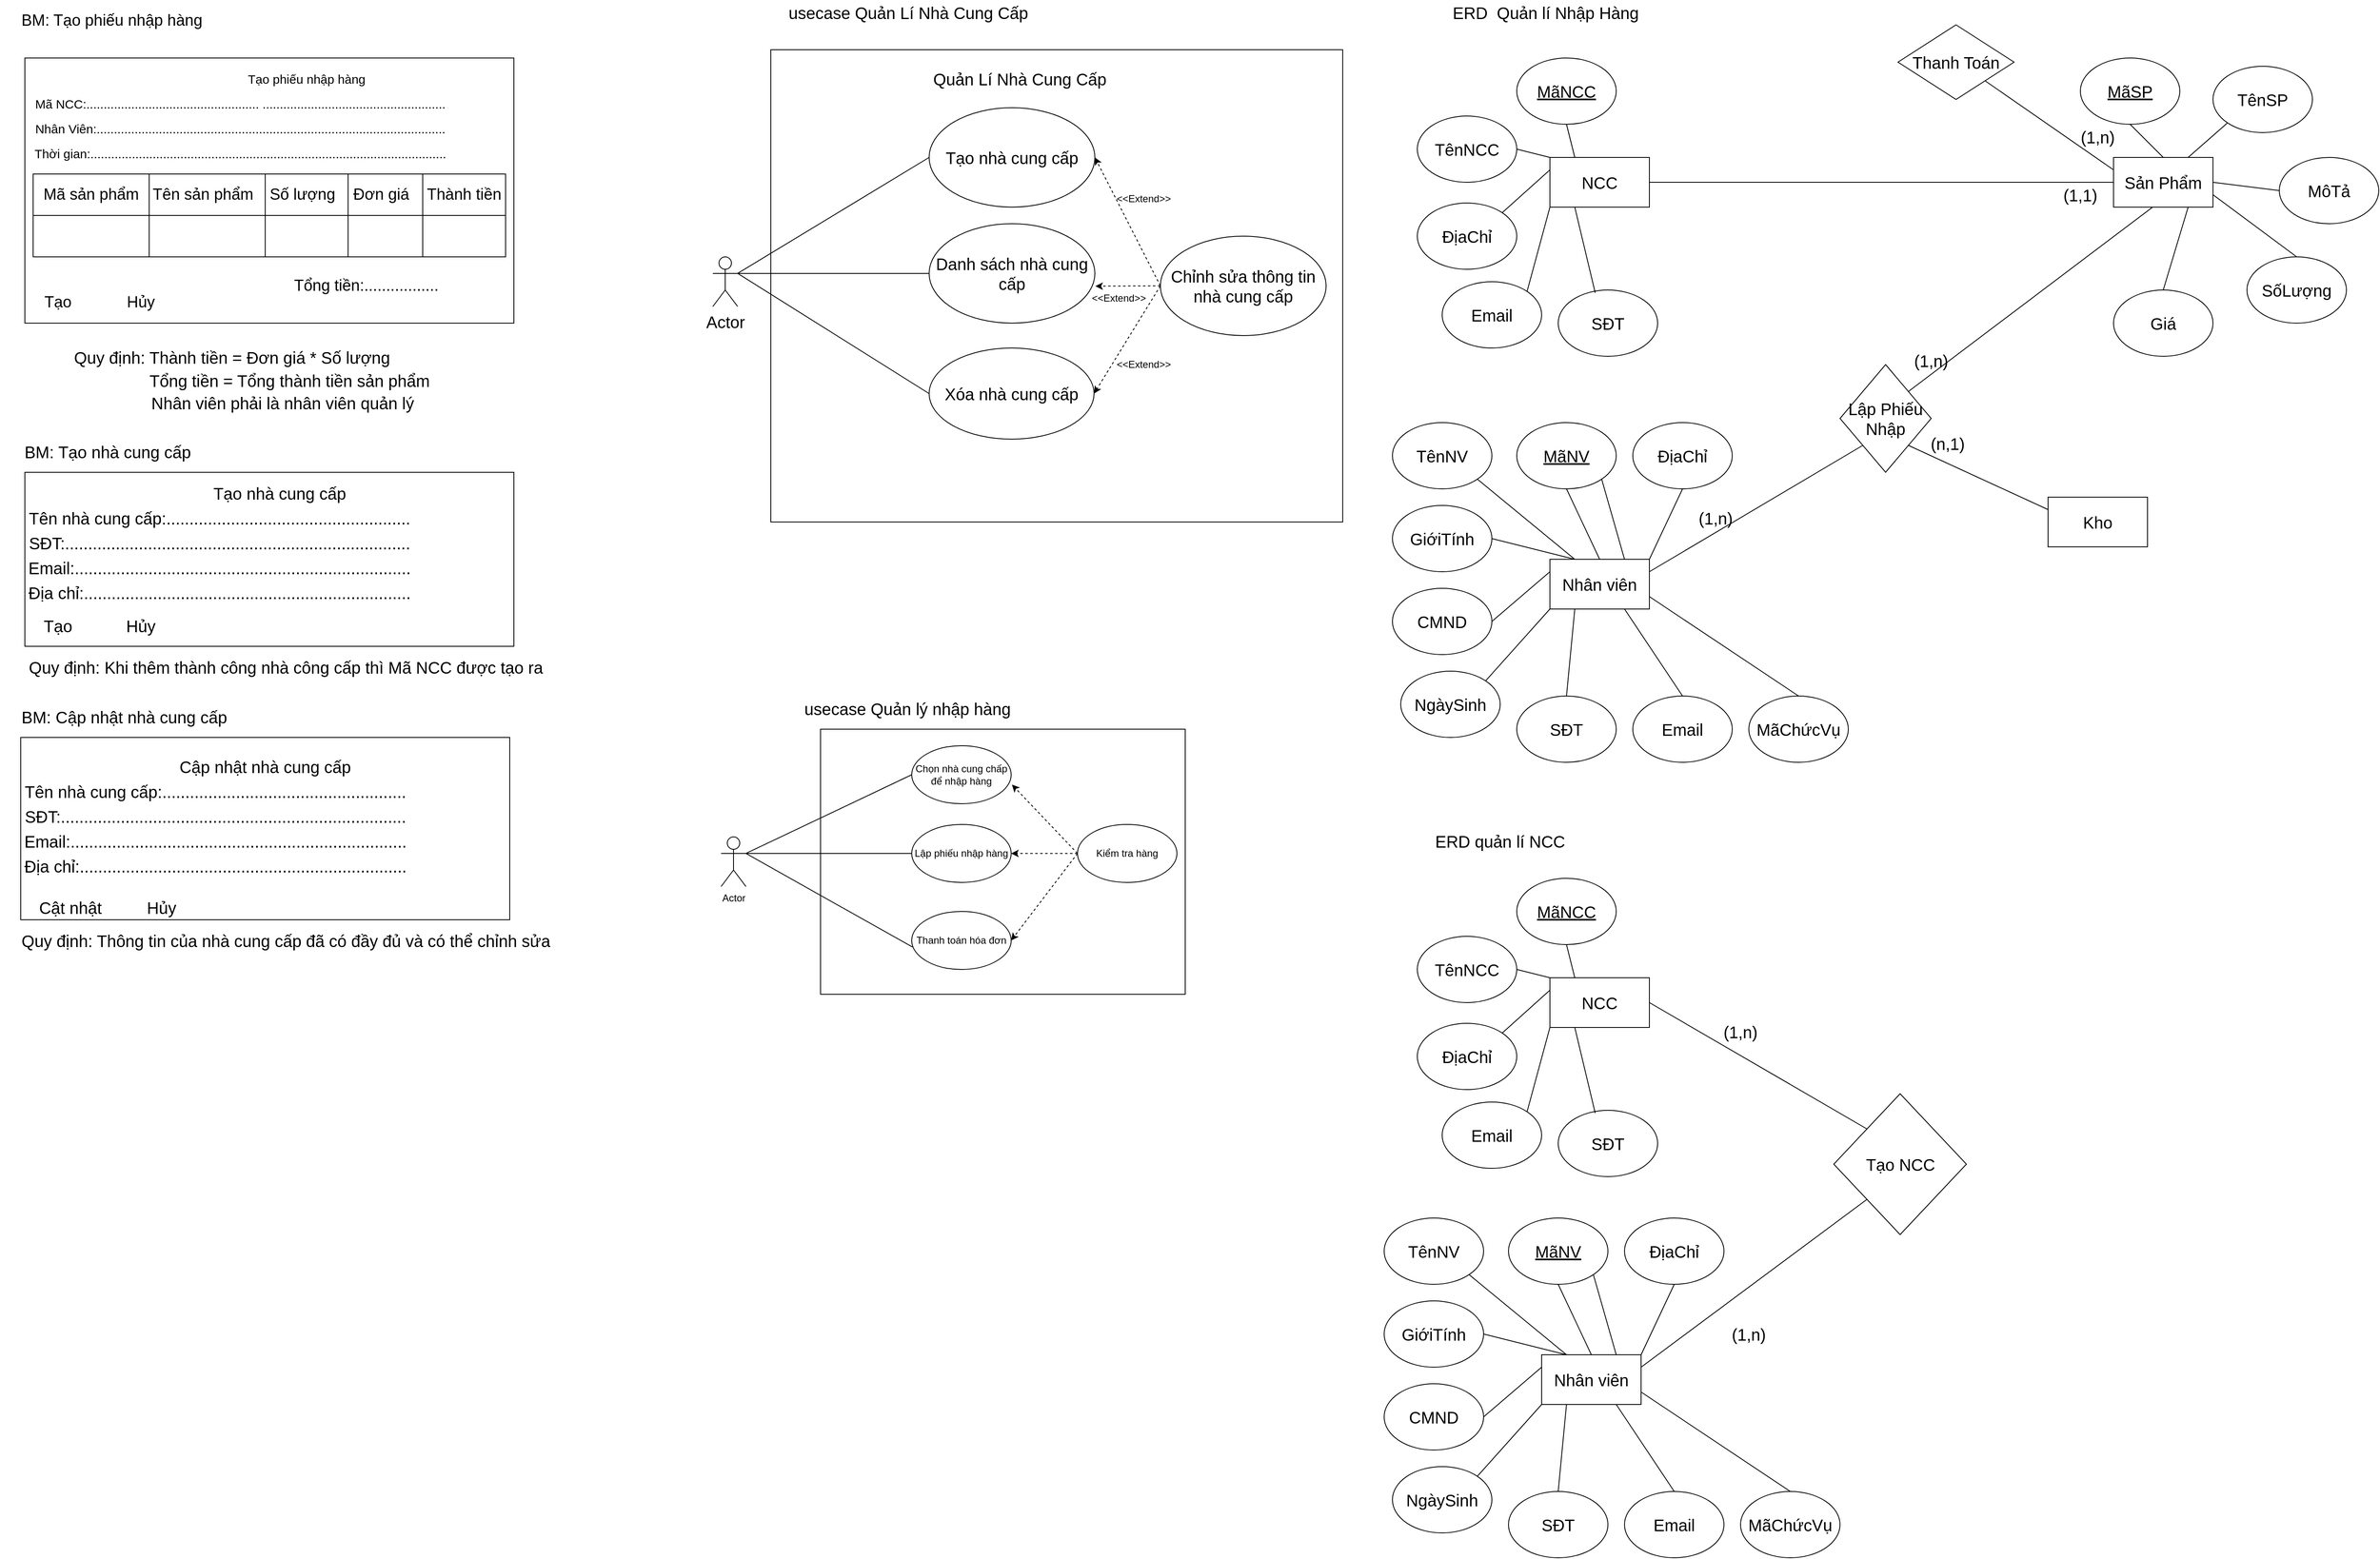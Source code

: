<mxfile version="13.9.9" type="device"><diagram id="J43guZcwmOj_aa0nX73B" name="Trang-1"><mxGraphModel dx="3408" dy="1976" grid="1" gridSize="10" guides="1" tooltips="1" connect="1" arrows="1" fold="1" page="1" pageScale="1" pageWidth="850" pageHeight="1100" math="0" shadow="0"><root><mxCell id="0"/><mxCell id="1" parent="0"/><mxCell id="44TaymHD47vTIIrDUbZo-1" value="" style="rounded=0;whiteSpace=wrap;html=1;" parent="1" vertex="1"><mxGeometry x="40" y="120" width="590" height="320" as="geometry"/></mxCell><mxCell id="44TaymHD47vTIIrDUbZo-2" value="&lt;font style=&quot;vertical-align: inherit; font-size: 17px;&quot;&gt;&lt;font style=&quot;vertical-align: inherit; font-size: 17px;&quot;&gt;&lt;font style=&quot;vertical-align: inherit; font-size: 19px;&quot;&gt;&lt;font style=&quot;vertical-align: inherit; font-size: 19px;&quot;&gt;&lt;font style=&quot;vertical-align: inherit; font-size: 19px;&quot;&gt;&lt;font style=&quot;vertical-align: inherit; font-size: 19px;&quot;&gt;BM: Tạo phiếu nhập hàng&lt;/font&gt;&lt;/font&gt;&lt;/font&gt;&lt;/font&gt;&lt;/font&gt;&lt;/font&gt;" style="text;html=1;strokeColor=none;fillColor=none;align=center;verticalAlign=middle;whiteSpace=wrap;rounded=0;" parent="1" vertex="1"><mxGeometry x="10" y="60" width="270" height="30" as="geometry"/></mxCell><mxCell id="44TaymHD47vTIIrDUbZo-3" value="&lt;font style=&quot;vertical-align: inherit; font-size: 15px;&quot;&gt;&lt;font style=&quot;vertical-align: inherit; font-size: 15px;&quot;&gt;&lt;font style=&quot;vertical-align: inherit; font-size: 15px;&quot;&gt;&lt;font style=&quot;vertical-align: inherit; font-size: 15px;&quot;&gt;&lt;font style=&quot;vertical-align: inherit;&quot;&gt;&lt;font style=&quot;vertical-align: inherit;&quot;&gt;Tạo phiếu nhập hàng&lt;/font&gt;&lt;/font&gt;&lt;/font&gt;&lt;/font&gt;&lt;/font&gt;&lt;/font&gt;" style="text;html=1;strokeColor=none;fillColor=none;align=center;verticalAlign=middle;whiteSpace=wrap;rounded=0;" parent="1" vertex="1"><mxGeometry x="290" y="130" width="180" height="30" as="geometry"/></mxCell><mxCell id="44TaymHD47vTIIrDUbZo-4" value="&lt;font style=&quot;vertical-align: inherit;&quot;&gt;&lt;font style=&quot;vertical-align: inherit;&quot;&gt;&lt;font style=&quot;vertical-align: inherit;&quot;&gt;&lt;font style=&quot;vertical-align: inherit;&quot;&gt;&lt;font style=&quot;vertical-align: inherit;&quot;&gt;&lt;font style=&quot;vertical-align: inherit;&quot;&gt;Mã NCC:.................................................. .....................................................&lt;/font&gt;&lt;/font&gt;&lt;/font&gt;&lt;/font&gt;&lt;/font&gt;&lt;/font&gt;" style="text;html=1;strokeColor=none;fillColor=none;align=center;verticalAlign=middle;whiteSpace=wrap;rounded=0;fontSize=15;" parent="1" vertex="1"><mxGeometry x="50" y="160" width="500" height="30" as="geometry"/></mxCell><mxCell id="44TaymHD47vTIIrDUbZo-5" value="&lt;font style=&quot;vertical-align: inherit;&quot;&gt;&lt;font style=&quot;vertical-align: inherit;&quot;&gt;&lt;font style=&quot;vertical-align: inherit;&quot;&gt;&lt;font style=&quot;vertical-align: inherit;&quot;&gt;Nhân Viên:.....................................................................................................&lt;/font&gt;&lt;/font&gt;&lt;/font&gt;&lt;/font&gt;" style="text;html=1;strokeColor=none;fillColor=none;align=center;verticalAlign=middle;whiteSpace=wrap;rounded=0;fontSize=15;" parent="1" vertex="1"><mxGeometry x="50" y="190" width="500" height="30" as="geometry"/></mxCell><mxCell id="44TaymHD47vTIIrDUbZo-6" value="&lt;font style=&quot;vertical-align: inherit;&quot;&gt;&lt;font style=&quot;vertical-align: inherit;&quot;&gt;&lt;font style=&quot;vertical-align: inherit;&quot;&gt;&lt;font style=&quot;vertical-align: inherit;&quot;&gt;&lt;font style=&quot;vertical-align: inherit;&quot;&gt;&lt;font style=&quot;vertical-align: inherit;&quot;&gt;Thời gian:.......................................................................................................&lt;/font&gt;&lt;/font&gt;&lt;/font&gt;&lt;/font&gt;&lt;/font&gt;&lt;/font&gt;" style="text;html=1;strokeColor=none;fillColor=none;align=center;verticalAlign=middle;whiteSpace=wrap;rounded=0;fontSize=15;" parent="1" vertex="1"><mxGeometry x="50" y="220" width="500" height="30" as="geometry"/></mxCell><mxCell id="44TaymHD47vTIIrDUbZo-7" value="" style="rounded=0;whiteSpace=wrap;html=1;fontSize=19;" parent="1" vertex="1"><mxGeometry x="50" y="260" width="570" height="100" as="geometry"/></mxCell><mxCell id="44TaymHD47vTIIrDUbZo-8" value="" style="rounded=0;whiteSpace=wrap;html=1;fontSize=19;" parent="1" vertex="1"><mxGeometry x="50" y="260" width="140" height="50" as="geometry"/></mxCell><mxCell id="44TaymHD47vTIIrDUbZo-9" value="" style="rounded=0;whiteSpace=wrap;html=1;fontSize=19;" parent="1" vertex="1"><mxGeometry x="50" y="310" width="140" height="50" as="geometry"/></mxCell><mxCell id="44TaymHD47vTIIrDUbZo-10" value="" style="rounded=0;whiteSpace=wrap;html=1;fontSize=19;" parent="1" vertex="1"><mxGeometry x="430" y="310" width="90" height="50" as="geometry"/></mxCell><mxCell id="44TaymHD47vTIIrDUbZo-11" value="" style="rounded=0;whiteSpace=wrap;html=1;fontSize=19;" parent="1" vertex="1"><mxGeometry x="330" y="310" width="100" height="50" as="geometry"/></mxCell><mxCell id="44TaymHD47vTIIrDUbZo-12" value="" style="rounded=0;whiteSpace=wrap;html=1;fontSize=19;" parent="1" vertex="1"><mxGeometry x="190" y="310" width="140" height="50" as="geometry"/></mxCell><mxCell id="44TaymHD47vTIIrDUbZo-13" value="" style="rounded=0;whiteSpace=wrap;html=1;fontSize=19;" parent="1" vertex="1"><mxGeometry x="520" y="260" width="100" height="50" as="geometry"/></mxCell><mxCell id="44TaymHD47vTIIrDUbZo-14" value="" style="rounded=0;whiteSpace=wrap;html=1;fontSize=19;" parent="1" vertex="1"><mxGeometry x="190" y="260" width="140" height="50" as="geometry"/></mxCell><mxCell id="44TaymHD47vTIIrDUbZo-15" value="" style="rounded=0;whiteSpace=wrap;html=1;fontSize=19;" parent="1" vertex="1"><mxGeometry x="330" y="260" width="100" height="50" as="geometry"/></mxCell><mxCell id="44TaymHD47vTIIrDUbZo-16" value="" style="rounded=0;whiteSpace=wrap;html=1;fontSize=19;" parent="1" vertex="1"><mxGeometry x="430" y="260" width="90" height="50" as="geometry"/></mxCell><mxCell id="44TaymHD47vTIIrDUbZo-17" value="Mã sản phẩm" style="text;html=1;strokeColor=none;fillColor=none;align=center;verticalAlign=middle;whiteSpace=wrap;rounded=0;fontSize=19;" parent="1" vertex="1"><mxGeometry x="50" y="270" width="140" height="30" as="geometry"/></mxCell><mxCell id="44TaymHD47vTIIrDUbZo-18" value="Tên sản phẩm" style="text;html=1;strokeColor=none;fillColor=none;align=center;verticalAlign=middle;whiteSpace=wrap;rounded=0;fontSize=19;" parent="1" vertex="1"><mxGeometry x="190" y="270" width="130" height="30" as="geometry"/></mxCell><mxCell id="44TaymHD47vTIIrDUbZo-19" value="Số lượng" style="text;html=1;strokeColor=none;fillColor=none;align=center;verticalAlign=middle;whiteSpace=wrap;rounded=0;fontSize=19;" parent="1" vertex="1"><mxGeometry x="330" y="270" width="90" height="30" as="geometry"/></mxCell><mxCell id="44TaymHD47vTIIrDUbZo-20" value="Đơn giá" style="text;html=1;strokeColor=none;fillColor=none;align=center;verticalAlign=middle;whiteSpace=wrap;rounded=0;fontSize=19;" parent="1" vertex="1"><mxGeometry x="430" y="270" width="80" height="30" as="geometry"/></mxCell><mxCell id="44TaymHD47vTIIrDUbZo-21" value="Thành tiền" style="text;html=1;strokeColor=none;fillColor=none;align=center;verticalAlign=middle;whiteSpace=wrap;rounded=0;fontSize=19;" parent="1" vertex="1"><mxGeometry x="520" y="270" width="100" height="30" as="geometry"/></mxCell><mxCell id="44TaymHD47vTIIrDUbZo-22" value="Tổng tiền:................." style="text;html=1;strokeColor=none;fillColor=none;align=center;verticalAlign=middle;whiteSpace=wrap;rounded=0;fontSize=19;" parent="1" vertex="1"><mxGeometry x="354" y="380" width="196" height="30" as="geometry"/></mxCell><mxCell id="44TaymHD47vTIIrDUbZo-23" value="Tạo" style="text;html=1;strokeColor=none;fillColor=none;align=center;verticalAlign=middle;whiteSpace=wrap;rounded=0;fontSize=19;" parent="1" vertex="1"><mxGeometry x="50" y="400" width="60" height="30" as="geometry"/></mxCell><mxCell id="44TaymHD47vTIIrDUbZo-24" value="Hủy" style="text;html=1;strokeColor=none;fillColor=none;align=center;verticalAlign=middle;whiteSpace=wrap;rounded=0;fontSize=19;" parent="1" vertex="1"><mxGeometry x="150" y="400" width="60" height="30" as="geometry"/></mxCell><mxCell id="44TaymHD47vTIIrDUbZo-25" value="&lt;span style=&quot;font-size: 20px;&quot; id=&quot;docs-internal-guid-e8bb1ff8-7fff-9fa0-a57a-039da50d6a29&quot;&gt;&lt;p style=&quot;line-height:1.38;margin-top:0pt;margin-bottom:0pt;&quot; dir=&quot;ltr&quot;&gt;&lt;font face=&quot;Arial&quot;&gt;Quy định: Thành tiền = Đơn giá * Số lượng&lt;/font&gt;&lt;/p&gt;&lt;p style=&quot;line-height:1.38;margin-top:0pt;margin-bottom:0pt;&quot; dir=&quot;ltr&quot;&gt;&lt;font face=&quot;Arial&quot;&gt;&amp;nbsp; &amp;nbsp; &amp;nbsp; &amp;nbsp; &amp;nbsp; &amp;nbsp; &amp;nbsp; &amp;nbsp; &amp;nbsp; &amp;nbsp; &amp;nbsp; &amp;nbsp; &amp;nbsp;Tổng tiền = Tổng thành tiền sản phẩm&lt;/font&gt;&lt;/p&gt;&lt;p style=&quot;line-height:1.38;margin-top:0pt;margin-bottom:0pt;&quot; dir=&quot;ltr&quot;&gt;&lt;font face=&quot;Arial&quot;&gt;&amp;nbsp; &amp;nbsp; &amp;nbsp; &amp;nbsp; &amp;nbsp; &amp;nbsp; &amp;nbsp; &amp;nbsp; &amp;nbsp; &amp;nbsp; &amp;nbsp; Nhân viên phải là nhân viên quản lý&lt;/font&gt;&lt;/p&gt;&lt;/span&gt;" style="text;html=1;strokeColor=none;fillColor=none;align=center;verticalAlign=middle;whiteSpace=wrap;rounded=0;fontSize=19;" parent="1" vertex="1"><mxGeometry x="40" y="460" width="500" height="100" as="geometry"/></mxCell><mxCell id="44TaymHD47vTIIrDUbZo-26" value="BM: Tạo nhà cung cấp" style="text;html=1;strokeColor=none;fillColor=none;align=center;verticalAlign=middle;whiteSpace=wrap;rounded=0;fontSize=20;" parent="1" vertex="1"><mxGeometry x="20" y="580" width="240" height="30" as="geometry"/></mxCell><mxCell id="44TaymHD47vTIIrDUbZo-27" value="" style="rounded=0;whiteSpace=wrap;html=1;fontSize=20;" parent="1" vertex="1"><mxGeometry x="40" y="620" width="590" height="210" as="geometry"/></mxCell><mxCell id="44TaymHD47vTIIrDUbZo-28" value="Tạo nhà cung cấp" style="text;html=1;strokeColor=none;fillColor=none;align=center;verticalAlign=middle;whiteSpace=wrap;rounded=0;fontSize=20;" parent="1" vertex="1"><mxGeometry x="260" y="630" width="175" height="30" as="geometry"/></mxCell><mxCell id="44TaymHD47vTIIrDUbZo-29" value="Tên nhà cung cấp:....................................................." style="text;html=1;strokeColor=none;fillColor=none;align=center;verticalAlign=middle;whiteSpace=wrap;rounded=0;fontSize=20;" parent="1" vertex="1"><mxGeometry x="40" y="660" width="470" height="30" as="geometry"/></mxCell><mxCell id="44TaymHD47vTIIrDUbZo-30" value="SĐT:..........................................................................." style="text;html=1;strokeColor=none;fillColor=none;align=center;verticalAlign=middle;whiteSpace=wrap;rounded=0;fontSize=20;" parent="1" vertex="1"><mxGeometry x="40" y="690" width="470" height="30" as="geometry"/></mxCell><mxCell id="44TaymHD47vTIIrDUbZo-31" value="Email:........................................................................." style="text;html=1;strokeColor=none;fillColor=none;align=center;verticalAlign=middle;whiteSpace=wrap;rounded=0;fontSize=20;" parent="1" vertex="1"><mxGeometry x="40" y="720" width="470" height="30" as="geometry"/></mxCell><mxCell id="44TaymHD47vTIIrDUbZo-32" value="Địa chỉ:......................................................................." style="text;html=1;strokeColor=none;fillColor=none;align=center;verticalAlign=middle;whiteSpace=wrap;rounded=0;fontSize=20;" parent="1" vertex="1"><mxGeometry x="40" y="750" width="470" height="30" as="geometry"/></mxCell><mxCell id="44TaymHD47vTIIrDUbZo-33" value="Tạo" style="text;html=1;strokeColor=none;fillColor=none;align=center;verticalAlign=middle;whiteSpace=wrap;rounded=0;fontSize=20;" parent="1" vertex="1"><mxGeometry x="50" y="790" width="60" height="30" as="geometry"/></mxCell><mxCell id="44TaymHD47vTIIrDUbZo-34" value="Hủy" style="text;html=1;strokeColor=none;fillColor=none;align=center;verticalAlign=middle;whiteSpace=wrap;rounded=0;fontSize=20;" parent="1" vertex="1"><mxGeometry x="150" y="790" width="60" height="30" as="geometry"/></mxCell><mxCell id="44TaymHD47vTIIrDUbZo-35" value="Quy định: Khi thêm thành công nhà công cấp thì Mã NCC được tạo ra" style="text;html=1;strokeColor=none;fillColor=none;align=center;verticalAlign=middle;whiteSpace=wrap;rounded=0;fontSize=20;" parent="1" vertex="1"><mxGeometry x="40" y="840" width="630" height="30" as="geometry"/></mxCell><mxCell id="44TaymHD47vTIIrDUbZo-36" value="&lt;font style=&quot;vertical-align: inherit;&quot;&gt;&lt;font style=&quot;vertical-align: inherit;&quot;&gt;BM: Cập nhật nhà cung cấp&lt;/font&gt;&lt;/font&gt;" style="text;html=1;strokeColor=none;fillColor=none;align=center;verticalAlign=middle;whiteSpace=wrap;rounded=0;fontSize=20;" parent="1" vertex="1"><mxGeometry x="35" y="900" width="250" height="30" as="geometry"/></mxCell><mxCell id="44TaymHD47vTIIrDUbZo-37" value="" style="rounded=0;whiteSpace=wrap;html=1;fontSize=20;" parent="1" vertex="1"><mxGeometry x="35" y="940" width="590" height="220" as="geometry"/></mxCell><mxCell id="44TaymHD47vTIIrDUbZo-38" value="Cập nhật nhà cung cấp" style="text;html=1;strokeColor=none;fillColor=none;align=center;verticalAlign=middle;whiteSpace=wrap;rounded=0;fontSize=20;" parent="1" vertex="1"><mxGeometry x="220" y="960" width="220" height="30" as="geometry"/></mxCell><mxCell id="44TaymHD47vTIIrDUbZo-39" value="Tên nhà cung cấp:....................................................." style="text;html=1;strokeColor=none;fillColor=none;align=center;verticalAlign=middle;whiteSpace=wrap;rounded=0;fontSize=20;" parent="1" vertex="1"><mxGeometry x="35" y="990" width="470" height="30" as="geometry"/></mxCell><mxCell id="44TaymHD47vTIIrDUbZo-40" value="SĐT:..........................................................................." style="text;html=1;strokeColor=none;fillColor=none;align=center;verticalAlign=middle;whiteSpace=wrap;rounded=0;fontSize=20;" parent="1" vertex="1"><mxGeometry x="35" y="1020" width="470" height="30" as="geometry"/></mxCell><mxCell id="44TaymHD47vTIIrDUbZo-41" value="Email:........................................................................." style="text;html=1;strokeColor=none;fillColor=none;align=center;verticalAlign=middle;whiteSpace=wrap;rounded=0;fontSize=20;" parent="1" vertex="1"><mxGeometry x="35" y="1050" width="470" height="30" as="geometry"/></mxCell><mxCell id="44TaymHD47vTIIrDUbZo-42" value="Địa chỉ:......................................................................." style="text;html=1;strokeColor=none;fillColor=none;align=center;verticalAlign=middle;whiteSpace=wrap;rounded=0;fontSize=20;" parent="1" vertex="1"><mxGeometry x="35" y="1080" width="470" height="30" as="geometry"/></mxCell><mxCell id="44TaymHD47vTIIrDUbZo-43" value="Cật nhật" style="text;html=1;strokeColor=none;fillColor=none;align=center;verticalAlign=middle;whiteSpace=wrap;rounded=0;fontSize=20;" parent="1" vertex="1"><mxGeometry x="45" y="1130" width="100" height="30" as="geometry"/></mxCell><mxCell id="44TaymHD47vTIIrDUbZo-44" value="Hủy" style="text;html=1;strokeColor=none;fillColor=none;align=center;verticalAlign=middle;whiteSpace=wrap;rounded=0;fontSize=20;" parent="1" vertex="1"><mxGeometry x="175" y="1130" width="60" height="30" as="geometry"/></mxCell><mxCell id="44TaymHD47vTIIrDUbZo-45" value="&lt;font style=&quot;vertical-align: inherit;&quot;&gt;&lt;font style=&quot;vertical-align: inherit;&quot;&gt;Quy định: Thông tin của nhà cung cấp đã có đầy đủ và có thể chỉnh sửa&lt;/font&gt;&lt;/font&gt;" style="text;html=1;strokeColor=none;fillColor=none;align=center;verticalAlign=middle;whiteSpace=wrap;rounded=0;fontSize=20;" parent="1" vertex="1"><mxGeometry x="35" y="1170" width="640" height="30" as="geometry"/></mxCell><mxCell id="44TaymHD47vTIIrDUbZo-68" value="" style="rounded=0;whiteSpace=wrap;html=1;fontSize=20;" parent="1" vertex="1"><mxGeometry x="940" y="110" width="690" height="570" as="geometry"/></mxCell><mxCell id="44TaymHD47vTIIrDUbZo-69" value="&lt;font style=&quot;vertical-align: inherit;&quot;&gt;&lt;font style=&quot;vertical-align: inherit;&quot;&gt;&lt;font style=&quot;vertical-align: inherit;&quot;&gt;&lt;font style=&quot;vertical-align: inherit;&quot;&gt;usecase Quản Lí Nhà Cung Cấp&lt;/font&gt;&lt;/font&gt;&lt;/font&gt;&lt;/font&gt;" style="text;html=1;strokeColor=none;fillColor=none;align=center;verticalAlign=middle;whiteSpace=wrap;rounded=0;fontSize=20;" parent="1" vertex="1"><mxGeometry x="921" y="50" width="370" height="30" as="geometry"/></mxCell><mxCell id="44TaymHD47vTIIrDUbZo-70" value="&lt;font style=&quot;vertical-align: inherit;&quot;&gt;&lt;font style=&quot;vertical-align: inherit;&quot;&gt;Quản Lí Nhà Cung Cấp&lt;/font&gt;&lt;/font&gt;" style="text;html=1;strokeColor=none;fillColor=none;align=center;verticalAlign=middle;whiteSpace=wrap;rounded=0;fontSize=20;" parent="1" vertex="1"><mxGeometry x="1131" y="130" width="219" height="30" as="geometry"/></mxCell><mxCell id="44TaymHD47vTIIrDUbZo-72" value="Actor" style="shape=umlActor;verticalLabelPosition=bottom;verticalAlign=top;html=1;outlineConnect=0;fontSize=20;" parent="1" vertex="1"><mxGeometry x="870" y="360" width="30" height="60" as="geometry"/></mxCell><mxCell id="44TaymHD47vTIIrDUbZo-75" value="&lt;font style=&quot;vertical-align: inherit;&quot;&gt;&lt;font style=&quot;vertical-align: inherit;&quot;&gt;Tạo nhà cung cấp&lt;/font&gt;&lt;/font&gt;" style="ellipse;whiteSpace=wrap;html=1;fontSize=20;" parent="1" vertex="1"><mxGeometry x="1131" y="180" width="200" height="120" as="geometry"/></mxCell><mxCell id="44TaymHD47vTIIrDUbZo-77" value="&lt;font style=&quot;vertical-align: inherit;&quot;&gt;&lt;font style=&quot;vertical-align: inherit;&quot;&gt;Danh sách nhà cung cấp&lt;/font&gt;&lt;/font&gt;" style="ellipse;whiteSpace=wrap;html=1;fontSize=20;" parent="1" vertex="1"><mxGeometry x="1131" y="320" width="200" height="120" as="geometry"/></mxCell><mxCell id="44TaymHD47vTIIrDUbZo-79" value="&lt;font style=&quot;vertical-align: inherit;&quot;&gt;&lt;font style=&quot;vertical-align: inherit;&quot;&gt;Chỉnh sửa thông tin nhà cung cấp&lt;/font&gt;&lt;/font&gt;" style="ellipse;whiteSpace=wrap;html=1;fontSize=20;" parent="1" vertex="1"><mxGeometry x="1410" y="335" width="200" height="120" as="geometry"/></mxCell><mxCell id="44TaymHD47vTIIrDUbZo-81" value="&lt;font style=&quot;vertical-align: inherit;&quot;&gt;&lt;font style=&quot;vertical-align: inherit;&quot;&gt;Xóa nhà cung cấp&lt;/font&gt;&lt;/font&gt;" style="ellipse;whiteSpace=wrap;html=1;fontSize=20;" parent="1" vertex="1"><mxGeometry x="1131" y="470" width="199" height="110" as="geometry"/></mxCell><mxCell id="44TaymHD47vTIIrDUbZo-110" value="usecase Quản lý nhập hàng" style="text;html=1;strokeColor=none;fillColor=none;align=center;verticalAlign=middle;whiteSpace=wrap;rounded=0;fontSize=20;" parent="1" vertex="1"><mxGeometry x="950" y="890" width="310" height="30" as="geometry"/></mxCell><mxCell id="44TaymHD47vTIIrDUbZo-111" value="ERD&amp;nbsp; Quản lí Nhập Hàng" style="text;html=1;strokeColor=none;fillColor=none;align=center;verticalAlign=middle;whiteSpace=wrap;rounded=0;fontSize=20;" parent="1" vertex="1"><mxGeometry x="1760" y="50" width="230" height="30" as="geometry"/></mxCell><mxCell id="44TaymHD47vTIIrDUbZo-114" value="Sản Phẩm" style="rounded=0;whiteSpace=wrap;html=1;fontSize=20;" parent="1" vertex="1"><mxGeometry x="2560" y="240" width="120" height="60" as="geometry"/></mxCell><mxCell id="44TaymHD47vTIIrDUbZo-115" value="NCC" style="rounded=0;whiteSpace=wrap;html=1;fontSize=20;" parent="1" vertex="1"><mxGeometry x="1880" y="240" width="120" height="60" as="geometry"/></mxCell><mxCell id="44TaymHD47vTIIrDUbZo-116" value="&lt;u&gt;MãNCC&lt;/u&gt;" style="ellipse;whiteSpace=wrap;html=1;fontSize=20;" parent="1" vertex="1"><mxGeometry x="1840" y="120" width="120" height="80" as="geometry"/></mxCell><mxCell id="44TaymHD47vTIIrDUbZo-117" value="TênNCC" style="ellipse;whiteSpace=wrap;html=1;fontSize=20;" parent="1" vertex="1"><mxGeometry x="1720" y="190" width="120" height="80" as="geometry"/></mxCell><mxCell id="44TaymHD47vTIIrDUbZo-118" value="ĐịaChỉ" style="ellipse;whiteSpace=wrap;html=1;fontSize=20;" parent="1" vertex="1"><mxGeometry x="1720" y="295" width="120" height="80" as="geometry"/></mxCell><mxCell id="44TaymHD47vTIIrDUbZo-119" value="SĐT" style="ellipse;whiteSpace=wrap;html=1;fontSize=20;" parent="1" vertex="1"><mxGeometry x="1890" y="400" width="120" height="80" as="geometry"/></mxCell><mxCell id="44TaymHD47vTIIrDUbZo-120" value="Email" style="ellipse;whiteSpace=wrap;html=1;fontSize=20;" parent="1" vertex="1"><mxGeometry x="1750" y="390" width="120" height="80" as="geometry"/></mxCell><mxCell id="44TaymHD47vTIIrDUbZo-121" value="" style="endArrow=none;html=1;rounded=0;fontSize=20;exitX=0.25;exitY=0;exitDx=0;exitDy=0;entryX=0.5;entryY=1;entryDx=0;entryDy=0;" parent="1" source="44TaymHD47vTIIrDUbZo-115" target="44TaymHD47vTIIrDUbZo-116" edge="1"><mxGeometry width="50" height="50" relative="1" as="geometry"><mxPoint x="2060" y="400" as="sourcePoint"/><mxPoint x="2110" y="350" as="targetPoint"/></mxGeometry></mxCell><mxCell id="44TaymHD47vTIIrDUbZo-122" value="" style="endArrow=none;html=1;rounded=0;fontSize=20;exitX=1;exitY=0.5;exitDx=0;exitDy=0;entryX=0;entryY=0;entryDx=0;entryDy=0;" parent="1" source="44TaymHD47vTIIrDUbZo-117" target="44TaymHD47vTIIrDUbZo-115" edge="1"><mxGeometry width="50" height="50" relative="1" as="geometry"><mxPoint x="2060" y="400" as="sourcePoint"/><mxPoint x="2110" y="350" as="targetPoint"/></mxGeometry></mxCell><mxCell id="44TaymHD47vTIIrDUbZo-123" value="" style="endArrow=none;html=1;rounded=0;fontSize=20;exitX=1;exitY=0;exitDx=0;exitDy=0;entryX=0;entryY=0.25;entryDx=0;entryDy=0;" parent="1" source="44TaymHD47vTIIrDUbZo-118" target="44TaymHD47vTIIrDUbZo-115" edge="1"><mxGeometry width="50" height="50" relative="1" as="geometry"><mxPoint x="2060" y="400" as="sourcePoint"/><mxPoint x="2110" y="350" as="targetPoint"/></mxGeometry></mxCell><mxCell id="44TaymHD47vTIIrDUbZo-124" value="" style="endArrow=none;html=1;rounded=0;fontSize=20;exitX=1;exitY=0;exitDx=0;exitDy=0;entryX=0;entryY=1;entryDx=0;entryDy=0;" parent="1" source="44TaymHD47vTIIrDUbZo-120" target="44TaymHD47vTIIrDUbZo-115" edge="1"><mxGeometry width="50" height="50" relative="1" as="geometry"><mxPoint x="2060" y="400" as="sourcePoint"/><mxPoint x="2110" y="350" as="targetPoint"/></mxGeometry></mxCell><mxCell id="44TaymHD47vTIIrDUbZo-125" value="" style="endArrow=none;html=1;rounded=0;fontSize=20;exitX=0.372;exitY=0.042;exitDx=0;exitDy=0;exitPerimeter=0;entryX=0.25;entryY=1;entryDx=0;entryDy=0;" parent="1" source="44TaymHD47vTIIrDUbZo-119" target="44TaymHD47vTIIrDUbZo-115" edge="1"><mxGeometry width="50" height="50" relative="1" as="geometry"><mxPoint x="2060" y="400" as="sourcePoint"/><mxPoint x="2110" y="350" as="targetPoint"/></mxGeometry></mxCell><mxCell id="44TaymHD47vTIIrDUbZo-126" value="&lt;u&gt;MãSP&lt;/u&gt;" style="ellipse;whiteSpace=wrap;html=1;fontSize=20;" parent="1" vertex="1"><mxGeometry x="2520" y="120" width="120" height="80" as="geometry"/></mxCell><mxCell id="44TaymHD47vTIIrDUbZo-127" value="TênSP" style="ellipse;whiteSpace=wrap;html=1;fontSize=20;" parent="1" vertex="1"><mxGeometry x="2680" y="130" width="120" height="80" as="geometry"/></mxCell><mxCell id="44TaymHD47vTIIrDUbZo-128" value="MôTả" style="ellipse;whiteSpace=wrap;html=1;fontSize=20;" parent="1" vertex="1"><mxGeometry x="2760" y="240" width="120" height="80" as="geometry"/></mxCell><mxCell id="44TaymHD47vTIIrDUbZo-129" value="SốLượng" style="ellipse;whiteSpace=wrap;html=1;fontSize=20;" parent="1" vertex="1"><mxGeometry x="2721" y="360" width="120" height="80" as="geometry"/></mxCell><mxCell id="44TaymHD47vTIIrDUbZo-130" value="Giá" style="ellipse;whiteSpace=wrap;html=1;fontSize=20;" parent="1" vertex="1"><mxGeometry x="2560" y="400" width="120" height="80" as="geometry"/></mxCell><mxCell id="44TaymHD47vTIIrDUbZo-131" value="" style="endArrow=none;html=1;rounded=0;fontSize=20;exitX=0.5;exitY=1;exitDx=0;exitDy=0;entryX=0.5;entryY=0;entryDx=0;entryDy=0;" parent="1" source="44TaymHD47vTIIrDUbZo-126" target="44TaymHD47vTIIrDUbZo-114" edge="1"><mxGeometry width="50" height="50" relative="1" as="geometry"><mxPoint x="2470" y="350" as="sourcePoint"/><mxPoint x="2520" y="300" as="targetPoint"/></mxGeometry></mxCell><mxCell id="44TaymHD47vTIIrDUbZo-132" value="" style="endArrow=none;html=1;rounded=0;fontSize=20;exitX=0;exitY=1;exitDx=0;exitDy=0;entryX=0.75;entryY=0;entryDx=0;entryDy=0;" parent="1" source="44TaymHD47vTIIrDUbZo-127" target="44TaymHD47vTIIrDUbZo-114" edge="1"><mxGeometry width="50" height="50" relative="1" as="geometry"><mxPoint x="2470" y="350" as="sourcePoint"/><mxPoint x="2520" y="300" as="targetPoint"/></mxGeometry></mxCell><mxCell id="44TaymHD47vTIIrDUbZo-133" value="" style="endArrow=none;html=1;rounded=0;fontSize=20;exitX=0;exitY=0.5;exitDx=0;exitDy=0;entryX=1;entryY=0.5;entryDx=0;entryDy=0;" parent="1" source="44TaymHD47vTIIrDUbZo-128" target="44TaymHD47vTIIrDUbZo-114" edge="1"><mxGeometry width="50" height="50" relative="1" as="geometry"><mxPoint x="2470" y="350" as="sourcePoint"/><mxPoint x="2520" y="300" as="targetPoint"/></mxGeometry></mxCell><mxCell id="44TaymHD47vTIIrDUbZo-134" value="" style="endArrow=none;html=1;rounded=0;fontSize=20;exitX=0.5;exitY=0;exitDx=0;exitDy=0;entryX=1;entryY=0.75;entryDx=0;entryDy=0;" parent="1" source="44TaymHD47vTIIrDUbZo-129" target="44TaymHD47vTIIrDUbZo-114" edge="1"><mxGeometry width="50" height="50" relative="1" as="geometry"><mxPoint x="2470" y="350" as="sourcePoint"/><mxPoint x="2520" y="300" as="targetPoint"/></mxGeometry></mxCell><mxCell id="44TaymHD47vTIIrDUbZo-135" value="" style="endArrow=none;html=1;rounded=0;fontSize=20;exitX=0.5;exitY=0;exitDx=0;exitDy=0;entryX=0.75;entryY=1;entryDx=0;entryDy=0;" parent="1" source="44TaymHD47vTIIrDUbZo-130" target="44TaymHD47vTIIrDUbZo-114" edge="1"><mxGeometry width="50" height="50" relative="1" as="geometry"><mxPoint x="2470" y="350" as="sourcePoint"/><mxPoint x="2520" y="300" as="targetPoint"/></mxGeometry></mxCell><mxCell id="44TaymHD47vTIIrDUbZo-136" value="Nhân viên" style="rounded=0;whiteSpace=wrap;html=1;fontSize=20;" parent="1" vertex="1"><mxGeometry x="1880" y="725" width="120" height="60" as="geometry"/></mxCell><mxCell id="44TaymHD47vTIIrDUbZo-137" value="&lt;u&gt;MãNV&lt;/u&gt;" style="ellipse;whiteSpace=wrap;html=1;fontSize=20;" parent="1" vertex="1"><mxGeometry x="1840" y="560" width="120" height="80" as="geometry"/></mxCell><mxCell id="44TaymHD47vTIIrDUbZo-138" value="TênNV" style="ellipse;whiteSpace=wrap;html=1;fontSize=20;" parent="1" vertex="1"><mxGeometry x="1690" y="560" width="120" height="80" as="geometry"/></mxCell><mxCell id="44TaymHD47vTIIrDUbZo-139" value="GiớiTính" style="ellipse;whiteSpace=wrap;html=1;fontSize=20;" parent="1" vertex="1"><mxGeometry x="1690" y="660" width="120" height="80" as="geometry"/></mxCell><mxCell id="44TaymHD47vTIIrDUbZo-140" value="CMND" style="ellipse;whiteSpace=wrap;html=1;fontSize=20;" parent="1" vertex="1"><mxGeometry x="1690" y="760" width="120" height="80" as="geometry"/></mxCell><mxCell id="44TaymHD47vTIIrDUbZo-141" value="NgàySinh" style="ellipse;whiteSpace=wrap;html=1;fontSize=20;" parent="1" vertex="1"><mxGeometry x="1700" y="860" width="120" height="80" as="geometry"/></mxCell><mxCell id="44TaymHD47vTIIrDUbZo-142" value="SĐT" style="ellipse;whiteSpace=wrap;html=1;fontSize=20;" parent="1" vertex="1"><mxGeometry x="1840" y="890" width="120" height="80" as="geometry"/></mxCell><mxCell id="44TaymHD47vTIIrDUbZo-143" value="Email" style="ellipse;whiteSpace=wrap;html=1;fontSize=20;" parent="1" vertex="1"><mxGeometry x="1980" y="890" width="120" height="80" as="geometry"/></mxCell><mxCell id="44TaymHD47vTIIrDUbZo-144" value="ĐịaChỉ" style="ellipse;whiteSpace=wrap;html=1;fontSize=20;" parent="1" vertex="1"><mxGeometry x="1980" y="560" width="120" height="80" as="geometry"/></mxCell><mxCell id="44TaymHD47vTIIrDUbZo-145" value="MãChứcVụ" style="ellipse;whiteSpace=wrap;html=1;fontSize=20;" parent="1" vertex="1"><mxGeometry x="2120" y="890" width="120" height="80" as="geometry"/></mxCell><mxCell id="44TaymHD47vTIIrDUbZo-146" value="" style="endArrow=none;html=1;rounded=0;fontSize=20;exitX=1;exitY=0;exitDx=0;exitDy=0;entryX=0.5;entryY=1;entryDx=0;entryDy=0;" parent="1" source="44TaymHD47vTIIrDUbZo-136" target="44TaymHD47vTIIrDUbZo-144" edge="1"><mxGeometry width="50" height="50" relative="1" as="geometry"><mxPoint x="2180" y="810" as="sourcePoint"/><mxPoint x="2230" y="760" as="targetPoint"/></mxGeometry></mxCell><mxCell id="44TaymHD47vTIIrDUbZo-147" value="" style="endArrow=none;html=1;rounded=0;fontSize=20;exitX=0.75;exitY=0;exitDx=0;exitDy=0;entryX=1;entryY=1;entryDx=0;entryDy=0;" parent="1" source="44TaymHD47vTIIrDUbZo-136" target="44TaymHD47vTIIrDUbZo-137" edge="1"><mxGeometry width="50" height="50" relative="1" as="geometry"><mxPoint x="2180" y="810" as="sourcePoint"/><mxPoint x="2230" y="760" as="targetPoint"/></mxGeometry></mxCell><mxCell id="44TaymHD47vTIIrDUbZo-148" value="" style="endArrow=none;html=1;rounded=0;fontSize=20;exitX=0.5;exitY=0;exitDx=0;exitDy=0;entryX=0.5;entryY=1;entryDx=0;entryDy=0;" parent="1" source="44TaymHD47vTIIrDUbZo-136" target="44TaymHD47vTIIrDUbZo-137" edge="1"><mxGeometry width="50" height="50" relative="1" as="geometry"><mxPoint x="2180" y="810" as="sourcePoint"/><mxPoint x="2230" y="760" as="targetPoint"/></mxGeometry></mxCell><mxCell id="44TaymHD47vTIIrDUbZo-149" value="" style="endArrow=none;html=1;rounded=0;fontSize=20;exitX=1;exitY=1;exitDx=0;exitDy=0;entryX=0.25;entryY=0;entryDx=0;entryDy=0;" parent="1" source="44TaymHD47vTIIrDUbZo-138" target="44TaymHD47vTIIrDUbZo-136" edge="1"><mxGeometry width="50" height="50" relative="1" as="geometry"><mxPoint x="2180" y="810" as="sourcePoint"/><mxPoint x="2230" y="760" as="targetPoint"/></mxGeometry></mxCell><mxCell id="44TaymHD47vTIIrDUbZo-150" value="" style="endArrow=none;html=1;rounded=0;fontSize=20;exitX=1;exitY=0.5;exitDx=0;exitDy=0;entryX=0.25;entryY=0;entryDx=0;entryDy=0;" parent="1" source="44TaymHD47vTIIrDUbZo-139" target="44TaymHD47vTIIrDUbZo-136" edge="1"><mxGeometry width="50" height="50" relative="1" as="geometry"><mxPoint x="2180" y="810" as="sourcePoint"/><mxPoint x="2230" y="760" as="targetPoint"/></mxGeometry></mxCell><mxCell id="44TaymHD47vTIIrDUbZo-151" value="" style="endArrow=none;html=1;rounded=0;fontSize=20;exitX=1;exitY=0.5;exitDx=0;exitDy=0;entryX=0;entryY=0.25;entryDx=0;entryDy=0;" parent="1" source="44TaymHD47vTIIrDUbZo-140" target="44TaymHD47vTIIrDUbZo-136" edge="1"><mxGeometry width="50" height="50" relative="1" as="geometry"><mxPoint x="2180" y="810" as="sourcePoint"/><mxPoint x="2230" y="760" as="targetPoint"/></mxGeometry></mxCell><mxCell id="44TaymHD47vTIIrDUbZo-152" value="" style="endArrow=none;html=1;rounded=0;fontSize=20;exitX=1;exitY=0;exitDx=0;exitDy=0;entryX=0;entryY=1;entryDx=0;entryDy=0;" parent="1" source="44TaymHD47vTIIrDUbZo-141" target="44TaymHD47vTIIrDUbZo-136" edge="1"><mxGeometry width="50" height="50" relative="1" as="geometry"><mxPoint x="2180" y="810" as="sourcePoint"/><mxPoint x="2230" y="760" as="targetPoint"/></mxGeometry></mxCell><mxCell id="44TaymHD47vTIIrDUbZo-153" value="" style="endArrow=none;html=1;rounded=0;fontSize=20;exitX=0.5;exitY=0;exitDx=0;exitDy=0;entryX=0.25;entryY=1;entryDx=0;entryDy=0;" parent="1" source="44TaymHD47vTIIrDUbZo-142" target="44TaymHD47vTIIrDUbZo-136" edge="1"><mxGeometry width="50" height="50" relative="1" as="geometry"><mxPoint x="2180" y="810" as="sourcePoint"/><mxPoint x="2230" y="760" as="targetPoint"/></mxGeometry></mxCell><mxCell id="44TaymHD47vTIIrDUbZo-154" value="" style="endArrow=none;html=1;rounded=0;fontSize=20;exitX=0.5;exitY=0;exitDx=0;exitDy=0;entryX=0.75;entryY=1;entryDx=0;entryDy=0;" parent="1" source="44TaymHD47vTIIrDUbZo-143" target="44TaymHD47vTIIrDUbZo-136" edge="1"><mxGeometry width="50" height="50" relative="1" as="geometry"><mxPoint x="2180" y="810" as="sourcePoint"/><mxPoint x="2230" y="760" as="targetPoint"/></mxGeometry></mxCell><mxCell id="44TaymHD47vTIIrDUbZo-155" value="" style="endArrow=none;html=1;rounded=0;fontSize=20;exitX=0.5;exitY=0;exitDx=0;exitDy=0;entryX=1;entryY=0.75;entryDx=0;entryDy=0;" parent="1" source="44TaymHD47vTIIrDUbZo-145" target="44TaymHD47vTIIrDUbZo-136" edge="1"><mxGeometry width="50" height="50" relative="1" as="geometry"><mxPoint x="2180" y="810" as="sourcePoint"/><mxPoint x="2230" y="760" as="targetPoint"/></mxGeometry></mxCell><mxCell id="44TaymHD47vTIIrDUbZo-159" value="&lt;font style=&quot;vertical-align: inherit;&quot;&gt;&lt;font style=&quot;vertical-align: inherit;&quot;&gt;Lập Phiếu Nhập&lt;/font&gt;&lt;/font&gt;" style="rhombus;whiteSpace=wrap;html=1;fontSize=20;" parent="1" vertex="1"><mxGeometry x="2230" y="490" width="110" height="130" as="geometry"/></mxCell><mxCell id="44TaymHD47vTIIrDUbZo-160" value="&lt;font style=&quot;vertical-align: inherit;&quot;&gt;&lt;font style=&quot;vertical-align: inherit;&quot;&gt;Kho&lt;/font&gt;&lt;/font&gt;" style="rounded=0;whiteSpace=wrap;html=1;fontSize=20;" parent="1" vertex="1"><mxGeometry x="2481" y="650" width="120" height="60" as="geometry"/></mxCell><mxCell id="44TaymHD47vTIIrDUbZo-165" value="&lt;font style=&quot;vertical-align: inherit;&quot;&gt;&lt;font style=&quot;vertical-align: inherit;&quot;&gt;Thanh Toán&lt;/font&gt;&lt;/font&gt;" style="rhombus;whiteSpace=wrap;html=1;fontSize=20;" parent="1" vertex="1"><mxGeometry x="2300" y="80" width="140" height="90" as="geometry"/></mxCell><mxCell id="44TaymHD47vTIIrDUbZo-167" value="&lt;font style=&quot;vertical-align: inherit&quot;&gt;&lt;font style=&quot;vertical-align: inherit&quot;&gt;&lt;font style=&quot;vertical-align: inherit&quot;&gt;&lt;font style=&quot;vertical-align: inherit&quot;&gt;&lt;font style=&quot;vertical-align: inherit&quot;&gt;&lt;font style=&quot;vertical-align: inherit&quot;&gt;(1,n)&lt;/font&gt;&lt;/font&gt;&lt;/font&gt;&lt;/font&gt;&lt;/font&gt;&lt;/font&gt;" style="text;html=1;strokeColor=none;fillColor=none;align=center;verticalAlign=middle;whiteSpace=wrap;rounded=0;fontSize=20;" parent="1" vertex="1"><mxGeometry x="2050" y="660" width="60" height="30" as="geometry"/></mxCell><mxCell id="44TaymHD47vTIIrDUbZo-168" value="&lt;font style=&quot;vertical-align: inherit&quot;&gt;&lt;font style=&quot;vertical-align: inherit&quot;&gt;&lt;font style=&quot;vertical-align: inherit&quot;&gt;&lt;font style=&quot;vertical-align: inherit&quot;&gt;&lt;font style=&quot;vertical-align: inherit&quot;&gt;&lt;font style=&quot;vertical-align: inherit&quot;&gt;(1,n)&lt;/font&gt;&lt;/font&gt;&lt;/font&gt;&lt;/font&gt;&lt;/font&gt;&lt;/font&gt;" style="text;html=1;strokeColor=none;fillColor=none;align=center;verticalAlign=middle;whiteSpace=wrap;rounded=0;fontSize=20;" parent="1" vertex="1"><mxGeometry x="2310" y="470" width="60" height="30" as="geometry"/></mxCell><mxCell id="44TaymHD47vTIIrDUbZo-169" value="&lt;font style=&quot;vertical-align: inherit&quot;&gt;&lt;font style=&quot;vertical-align: inherit&quot;&gt;&lt;font style=&quot;vertical-align: inherit&quot;&gt;&lt;font style=&quot;vertical-align: inherit&quot;&gt;(1,1)&lt;/font&gt;&lt;/font&gt;&lt;/font&gt;&lt;/font&gt;" style="text;html=1;strokeColor=none;fillColor=none;align=center;verticalAlign=middle;whiteSpace=wrap;rounded=0;fontSize=20;" parent="1" vertex="1"><mxGeometry x="2490" y="270" width="60" height="30" as="geometry"/></mxCell><mxCell id="44TaymHD47vTIIrDUbZo-170" value="(n,1)" style="text;html=1;strokeColor=none;fillColor=none;align=center;verticalAlign=middle;whiteSpace=wrap;rounded=0;fontSize=20;" parent="1" vertex="1"><mxGeometry x="2330" y="569.5" width="60" height="30" as="geometry"/></mxCell><mxCell id="44TaymHD47vTIIrDUbZo-173" value="(1,n)" style="text;html=1;strokeColor=none;fillColor=none;align=center;verticalAlign=middle;whiteSpace=wrap;rounded=0;fontSize=20;" parent="1" vertex="1"><mxGeometry x="2511" y="200" width="60" height="30" as="geometry"/></mxCell><mxCell id="44TaymHD47vTIIrDUbZo-174" value="ERD quản lí NCC" style="text;html=1;strokeColor=none;fillColor=none;align=center;verticalAlign=middle;whiteSpace=wrap;rounded=0;fontSize=20;" parent="1" vertex="1"><mxGeometry x="1720" y="1050" width="200" height="30" as="geometry"/></mxCell><mxCell id="44TaymHD47vTIIrDUbZo-175" value="NCC" style="rounded=0;whiteSpace=wrap;html=1;fontSize=20;" parent="1" vertex="1"><mxGeometry x="1880" y="1230" width="120" height="60" as="geometry"/></mxCell><mxCell id="44TaymHD47vTIIrDUbZo-176" value="&lt;u&gt;MãNCC&lt;/u&gt;" style="ellipse;whiteSpace=wrap;html=1;fontSize=20;" parent="1" vertex="1"><mxGeometry x="1840" y="1110" width="120" height="80" as="geometry"/></mxCell><mxCell id="44TaymHD47vTIIrDUbZo-177" value="TênNCC" style="ellipse;whiteSpace=wrap;html=1;fontSize=20;" parent="1" vertex="1"><mxGeometry x="1720" y="1180" width="120" height="80" as="geometry"/></mxCell><mxCell id="44TaymHD47vTIIrDUbZo-178" value="ĐịaChỉ" style="ellipse;whiteSpace=wrap;html=1;fontSize=20;" parent="1" vertex="1"><mxGeometry x="1720" y="1285" width="120" height="80" as="geometry"/></mxCell><mxCell id="44TaymHD47vTIIrDUbZo-179" value="SĐT" style="ellipse;whiteSpace=wrap;html=1;fontSize=20;" parent="1" vertex="1"><mxGeometry x="1890" y="1390" width="120" height="80" as="geometry"/></mxCell><mxCell id="44TaymHD47vTIIrDUbZo-180" value="Email" style="ellipse;whiteSpace=wrap;html=1;fontSize=20;" parent="1" vertex="1"><mxGeometry x="1750" y="1380" width="120" height="80" as="geometry"/></mxCell><mxCell id="44TaymHD47vTIIrDUbZo-181" value="" style="endArrow=none;html=1;rounded=0;fontSize=20;exitX=0.25;exitY=0;exitDx=0;exitDy=0;entryX=0.5;entryY=1;entryDx=0;entryDy=0;" parent="1" source="44TaymHD47vTIIrDUbZo-175" target="44TaymHD47vTIIrDUbZo-176" edge="1"><mxGeometry width="50" height="50" relative="1" as="geometry"><mxPoint x="2060" y="1390" as="sourcePoint"/><mxPoint x="2110" y="1340" as="targetPoint"/></mxGeometry></mxCell><mxCell id="44TaymHD47vTIIrDUbZo-182" value="" style="endArrow=none;html=1;rounded=0;fontSize=20;exitX=1;exitY=0.5;exitDx=0;exitDy=0;entryX=0;entryY=0;entryDx=0;entryDy=0;" parent="1" source="44TaymHD47vTIIrDUbZo-177" target="44TaymHD47vTIIrDUbZo-175" edge="1"><mxGeometry width="50" height="50" relative="1" as="geometry"><mxPoint x="2060" y="1390" as="sourcePoint"/><mxPoint x="2110" y="1340" as="targetPoint"/></mxGeometry></mxCell><mxCell id="44TaymHD47vTIIrDUbZo-183" value="" style="endArrow=none;html=1;rounded=0;fontSize=20;exitX=1;exitY=0;exitDx=0;exitDy=0;entryX=0;entryY=0.25;entryDx=0;entryDy=0;" parent="1" source="44TaymHD47vTIIrDUbZo-178" target="44TaymHD47vTIIrDUbZo-175" edge="1"><mxGeometry width="50" height="50" relative="1" as="geometry"><mxPoint x="2060" y="1390" as="sourcePoint"/><mxPoint x="2110" y="1340" as="targetPoint"/></mxGeometry></mxCell><mxCell id="44TaymHD47vTIIrDUbZo-184" value="" style="endArrow=none;html=1;rounded=0;fontSize=20;exitX=1;exitY=0;exitDx=0;exitDy=0;entryX=0;entryY=1;entryDx=0;entryDy=0;" parent="1" source="44TaymHD47vTIIrDUbZo-180" target="44TaymHD47vTIIrDUbZo-175" edge="1"><mxGeometry width="50" height="50" relative="1" as="geometry"><mxPoint x="2060" y="1390" as="sourcePoint"/><mxPoint x="2110" y="1340" as="targetPoint"/></mxGeometry></mxCell><mxCell id="44TaymHD47vTIIrDUbZo-185" value="" style="endArrow=none;html=1;rounded=0;fontSize=20;exitX=0.372;exitY=0.042;exitDx=0;exitDy=0;exitPerimeter=0;entryX=0.25;entryY=1;entryDx=0;entryDy=0;" parent="1" source="44TaymHD47vTIIrDUbZo-179" target="44TaymHD47vTIIrDUbZo-175" edge="1"><mxGeometry width="50" height="50" relative="1" as="geometry"><mxPoint x="2060" y="1390" as="sourcePoint"/><mxPoint x="2110" y="1340" as="targetPoint"/></mxGeometry></mxCell><mxCell id="44TaymHD47vTIIrDUbZo-186" value="Nhân viên" style="rounded=0;whiteSpace=wrap;html=1;fontSize=20;" parent="1" vertex="1"><mxGeometry x="1870" y="1685" width="120" height="60" as="geometry"/></mxCell><mxCell id="44TaymHD47vTIIrDUbZo-187" value="&lt;u&gt;MãNV&lt;/u&gt;" style="ellipse;whiteSpace=wrap;html=1;fontSize=20;" parent="1" vertex="1"><mxGeometry x="1830" y="1520" width="120" height="80" as="geometry"/></mxCell><mxCell id="44TaymHD47vTIIrDUbZo-188" value="TênNV" style="ellipse;whiteSpace=wrap;html=1;fontSize=20;" parent="1" vertex="1"><mxGeometry x="1680" y="1520" width="120" height="80" as="geometry"/></mxCell><mxCell id="44TaymHD47vTIIrDUbZo-189" value="GiớiTính" style="ellipse;whiteSpace=wrap;html=1;fontSize=20;" parent="1" vertex="1"><mxGeometry x="1680" y="1620" width="120" height="80" as="geometry"/></mxCell><mxCell id="44TaymHD47vTIIrDUbZo-190" value="CMND" style="ellipse;whiteSpace=wrap;html=1;fontSize=20;" parent="1" vertex="1"><mxGeometry x="1680" y="1720" width="120" height="80" as="geometry"/></mxCell><mxCell id="44TaymHD47vTIIrDUbZo-191" value="NgàySinh" style="ellipse;whiteSpace=wrap;html=1;fontSize=20;" parent="1" vertex="1"><mxGeometry x="1690" y="1820" width="120" height="80" as="geometry"/></mxCell><mxCell id="44TaymHD47vTIIrDUbZo-192" value="SĐT" style="ellipse;whiteSpace=wrap;html=1;fontSize=20;" parent="1" vertex="1"><mxGeometry x="1830" y="1850" width="120" height="80" as="geometry"/></mxCell><mxCell id="44TaymHD47vTIIrDUbZo-193" value="Email" style="ellipse;whiteSpace=wrap;html=1;fontSize=20;" parent="1" vertex="1"><mxGeometry x="1970" y="1850" width="120" height="80" as="geometry"/></mxCell><mxCell id="44TaymHD47vTIIrDUbZo-194" value="ĐịaChỉ" style="ellipse;whiteSpace=wrap;html=1;fontSize=20;" parent="1" vertex="1"><mxGeometry x="1970" y="1520" width="120" height="80" as="geometry"/></mxCell><mxCell id="44TaymHD47vTIIrDUbZo-195" value="" style="endArrow=none;html=1;rounded=0;fontSize=20;exitX=1;exitY=0;exitDx=0;exitDy=0;entryX=0.5;entryY=1;entryDx=0;entryDy=0;" parent="1" source="44TaymHD47vTIIrDUbZo-186" target="44TaymHD47vTIIrDUbZo-194" edge="1"><mxGeometry width="50" height="50" relative="1" as="geometry"><mxPoint x="2170" y="1770" as="sourcePoint"/><mxPoint x="2220" y="1720" as="targetPoint"/></mxGeometry></mxCell><mxCell id="44TaymHD47vTIIrDUbZo-196" value="" style="endArrow=none;html=1;rounded=0;fontSize=20;exitX=0.75;exitY=0;exitDx=0;exitDy=0;entryX=1;entryY=1;entryDx=0;entryDy=0;" parent="1" source="44TaymHD47vTIIrDUbZo-186" target="44TaymHD47vTIIrDUbZo-187" edge="1"><mxGeometry width="50" height="50" relative="1" as="geometry"><mxPoint x="2170" y="1770" as="sourcePoint"/><mxPoint x="2220" y="1720" as="targetPoint"/></mxGeometry></mxCell><mxCell id="44TaymHD47vTIIrDUbZo-197" value="" style="endArrow=none;html=1;rounded=0;fontSize=20;exitX=0.5;exitY=0;exitDx=0;exitDy=0;entryX=0.5;entryY=1;entryDx=0;entryDy=0;" parent="1" source="44TaymHD47vTIIrDUbZo-186" target="44TaymHD47vTIIrDUbZo-187" edge="1"><mxGeometry width="50" height="50" relative="1" as="geometry"><mxPoint x="2170" y="1770" as="sourcePoint"/><mxPoint x="2220" y="1720" as="targetPoint"/></mxGeometry></mxCell><mxCell id="44TaymHD47vTIIrDUbZo-198" value="" style="endArrow=none;html=1;rounded=0;fontSize=20;exitX=1;exitY=1;exitDx=0;exitDy=0;entryX=0.25;entryY=0;entryDx=0;entryDy=0;" parent="1" source="44TaymHD47vTIIrDUbZo-188" target="44TaymHD47vTIIrDUbZo-186" edge="1"><mxGeometry width="50" height="50" relative="1" as="geometry"><mxPoint x="2170" y="1770" as="sourcePoint"/><mxPoint x="2220" y="1720" as="targetPoint"/></mxGeometry></mxCell><mxCell id="44TaymHD47vTIIrDUbZo-199" value="" style="endArrow=none;html=1;rounded=0;fontSize=20;exitX=1;exitY=0.5;exitDx=0;exitDy=0;entryX=0.25;entryY=0;entryDx=0;entryDy=0;" parent="1" source="44TaymHD47vTIIrDUbZo-189" target="44TaymHD47vTIIrDUbZo-186" edge="1"><mxGeometry width="50" height="50" relative="1" as="geometry"><mxPoint x="2170" y="1770" as="sourcePoint"/><mxPoint x="2220" y="1720" as="targetPoint"/></mxGeometry></mxCell><mxCell id="44TaymHD47vTIIrDUbZo-200" value="" style="endArrow=none;html=1;rounded=0;fontSize=20;exitX=1;exitY=0.5;exitDx=0;exitDy=0;entryX=0;entryY=0.25;entryDx=0;entryDy=0;" parent="1" source="44TaymHD47vTIIrDUbZo-190" target="44TaymHD47vTIIrDUbZo-186" edge="1"><mxGeometry width="50" height="50" relative="1" as="geometry"><mxPoint x="2170" y="1770" as="sourcePoint"/><mxPoint x="2220" y="1720" as="targetPoint"/></mxGeometry></mxCell><mxCell id="44TaymHD47vTIIrDUbZo-201" value="" style="endArrow=none;html=1;rounded=0;fontSize=20;exitX=1;exitY=0;exitDx=0;exitDy=0;entryX=0;entryY=1;entryDx=0;entryDy=0;" parent="1" source="44TaymHD47vTIIrDUbZo-191" target="44TaymHD47vTIIrDUbZo-186" edge="1"><mxGeometry width="50" height="50" relative="1" as="geometry"><mxPoint x="2170" y="1770" as="sourcePoint"/><mxPoint x="2220" y="1720" as="targetPoint"/></mxGeometry></mxCell><mxCell id="44TaymHD47vTIIrDUbZo-202" value="" style="endArrow=none;html=1;rounded=0;fontSize=20;exitX=0.5;exitY=0;exitDx=0;exitDy=0;entryX=0.25;entryY=1;entryDx=0;entryDy=0;" parent="1" source="44TaymHD47vTIIrDUbZo-192" target="44TaymHD47vTIIrDUbZo-186" edge="1"><mxGeometry width="50" height="50" relative="1" as="geometry"><mxPoint x="2170" y="1770" as="sourcePoint"/><mxPoint x="2220" y="1720" as="targetPoint"/></mxGeometry></mxCell><mxCell id="44TaymHD47vTIIrDUbZo-203" value="" style="endArrow=none;html=1;rounded=0;fontSize=20;exitX=0.5;exitY=0;exitDx=0;exitDy=0;entryX=0.75;entryY=1;entryDx=0;entryDy=0;" parent="1" source="44TaymHD47vTIIrDUbZo-193" target="44TaymHD47vTIIrDUbZo-186" edge="1"><mxGeometry width="50" height="50" relative="1" as="geometry"><mxPoint x="2170" y="1770" as="sourcePoint"/><mxPoint x="2220" y="1720" as="targetPoint"/></mxGeometry></mxCell><mxCell id="44TaymHD47vTIIrDUbZo-204" value="" style="endArrow=none;html=1;rounded=0;fontSize=20;exitX=0.5;exitY=0;exitDx=0;exitDy=0;entryX=1;entryY=0.75;entryDx=0;entryDy=0;" parent="1" source="44TaymHD47vTIIrDUbZo-205" target="44TaymHD47vTIIrDUbZo-186" edge="1"><mxGeometry width="50" height="50" relative="1" as="geometry"><mxPoint x="2170" y="1850" as="sourcePoint"/><mxPoint x="2220" y="1720" as="targetPoint"/></mxGeometry></mxCell><mxCell id="44TaymHD47vTIIrDUbZo-205" value="MãChứcVụ" style="ellipse;whiteSpace=wrap;html=1;fontSize=20;" parent="1" vertex="1"><mxGeometry x="2110" y="1850" width="120" height="80" as="geometry"/></mxCell><mxCell id="yFx3ETFCZyYJ9vlXPocW-13" value="&lt;font style=&quot;font-size: 20px&quot;&gt;Tạo NCC&lt;/font&gt;" style="rhombus;whiteSpace=wrap;html=1;" parent="1" vertex="1"><mxGeometry x="2222.5" y="1370" width="160" height="170" as="geometry"/></mxCell><mxCell id="yFx3ETFCZyYJ9vlXPocW-15" value="" style="endArrow=none;html=1;exitX=1;exitY=0.25;exitDx=0;exitDy=0;entryX=0;entryY=1;entryDx=0;entryDy=0;" parent="1" source="44TaymHD47vTIIrDUbZo-186" target="yFx3ETFCZyYJ9vlXPocW-13" edge="1"><mxGeometry width="50" height="50" relative="1" as="geometry"><mxPoint x="2480" y="1320" as="sourcePoint"/><mxPoint x="2530" y="1270" as="targetPoint"/></mxGeometry></mxCell><mxCell id="yFx3ETFCZyYJ9vlXPocW-16" value="" style="endArrow=none;html=1;exitX=1;exitY=0.5;exitDx=0;exitDy=0;entryX=0;entryY=0;entryDx=0;entryDy=0;" parent="1" source="44TaymHD47vTIIrDUbZo-175" target="yFx3ETFCZyYJ9vlXPocW-13" edge="1"><mxGeometry width="50" height="50" relative="1" as="geometry"><mxPoint x="2480" y="1320" as="sourcePoint"/><mxPoint x="2530" y="1270" as="targetPoint"/></mxGeometry></mxCell><mxCell id="yFx3ETFCZyYJ9vlXPocW-17" value="&lt;font style=&quot;font-size: 20px&quot;&gt;(1,n)&lt;/font&gt;" style="text;html=1;strokeColor=none;fillColor=none;align=center;verticalAlign=middle;whiteSpace=wrap;rounded=0;" parent="1" vertex="1"><mxGeometry x="2090" y="1285" width="40" height="20" as="geometry"/></mxCell><mxCell id="yFx3ETFCZyYJ9vlXPocW-18" value="&lt;font style=&quot;font-size: 20px&quot;&gt;(1,n)&lt;/font&gt;" style="text;html=1;strokeColor=none;fillColor=none;align=center;verticalAlign=middle;whiteSpace=wrap;rounded=0;" parent="1" vertex="1"><mxGeometry x="2100" y="1650" width="40" height="20" as="geometry"/></mxCell><mxCell id="yFx3ETFCZyYJ9vlXPocW-20" value="" style="endArrow=none;html=1;exitX=1;exitY=0.25;exitDx=0;exitDy=0;entryX=0;entryY=1;entryDx=0;entryDy=0;" parent="1" source="44TaymHD47vTIIrDUbZo-136" target="44TaymHD47vTIIrDUbZo-159" edge="1"><mxGeometry width="50" height="50" relative="1" as="geometry"><mxPoint x="2380" y="660" as="sourcePoint"/><mxPoint x="2430" y="610" as="targetPoint"/></mxGeometry></mxCell><mxCell id="yFx3ETFCZyYJ9vlXPocW-22" value="" style="endArrow=none;html=1;exitX=0;exitY=0.25;exitDx=0;exitDy=0;entryX=1;entryY=1;entryDx=0;entryDy=0;" parent="1" source="44TaymHD47vTIIrDUbZo-160" target="44TaymHD47vTIIrDUbZo-159" edge="1"><mxGeometry width="50" height="50" relative="1" as="geometry"><mxPoint x="2380" y="660" as="sourcePoint"/><mxPoint x="2430" y="610" as="targetPoint"/></mxGeometry></mxCell><mxCell id="yFx3ETFCZyYJ9vlXPocW-23" value="" style="endArrow=none;html=1;exitX=1;exitY=0;exitDx=0;exitDy=0;entryX=0.389;entryY=1.006;entryDx=0;entryDy=0;entryPerimeter=0;" parent="1" source="44TaymHD47vTIIrDUbZo-159" target="44TaymHD47vTIIrDUbZo-114" edge="1"><mxGeometry width="50" height="50" relative="1" as="geometry"><mxPoint x="2380" y="490" as="sourcePoint"/><mxPoint x="2430" y="440" as="targetPoint"/></mxGeometry></mxCell><mxCell id="yFx3ETFCZyYJ9vlXPocW-24" value="" style="endArrow=none;html=1;exitX=1;exitY=0.5;exitDx=0;exitDy=0;entryX=0;entryY=0.5;entryDx=0;entryDy=0;" parent="1" source="44TaymHD47vTIIrDUbZo-115" target="44TaymHD47vTIIrDUbZo-114" edge="1"><mxGeometry width="50" height="50" relative="1" as="geometry"><mxPoint x="2380" y="490" as="sourcePoint"/><mxPoint x="2430" y="440" as="targetPoint"/></mxGeometry></mxCell><mxCell id="yFx3ETFCZyYJ9vlXPocW-25" value="" style="endArrow=none;html=1;exitX=1;exitY=1;exitDx=0;exitDy=0;entryX=0;entryY=0.25;entryDx=0;entryDy=0;" parent="1" source="44TaymHD47vTIIrDUbZo-165" target="44TaymHD47vTIIrDUbZo-114" edge="1"><mxGeometry width="50" height="50" relative="1" as="geometry"><mxPoint x="2380" y="490" as="sourcePoint"/><mxPoint x="2430" y="440" as="targetPoint"/></mxGeometry></mxCell><mxCell id="pKkSMoLISua5qcYGcePl-6" value="" style="endArrow=none;html=1;exitX=1;exitY=0.333;exitDx=0;exitDy=0;exitPerimeter=0;entryX=0;entryY=0.5;entryDx=0;entryDy=0;" parent="1" source="44TaymHD47vTIIrDUbZo-72" target="44TaymHD47vTIIrDUbZo-75" edge="1"><mxGeometry width="50" height="50" relative="1" as="geometry"><mxPoint x="1070" y="800" as="sourcePoint"/><mxPoint x="1000" y="500" as="targetPoint"/></mxGeometry></mxCell><mxCell id="oG7xakC976_hI_PFxB0M-1" value="" style="endArrow=none;html=1;exitX=1;exitY=0.333;exitDx=0;exitDy=0;exitPerimeter=0;entryX=0;entryY=0.5;entryDx=0;entryDy=0;" edge="1" parent="1" source="44TaymHD47vTIIrDUbZo-72" target="44TaymHD47vTIIrDUbZo-77"><mxGeometry width="50" height="50" relative="1" as="geometry"><mxPoint x="1500" y="450" as="sourcePoint"/><mxPoint x="1550" y="400" as="targetPoint"/></mxGeometry></mxCell><mxCell id="oG7xakC976_hI_PFxB0M-2" value="" style="endArrow=none;html=1;exitX=1;exitY=0.333;exitDx=0;exitDy=0;exitPerimeter=0;entryX=0;entryY=0.5;entryDx=0;entryDy=0;" edge="1" parent="1" source="44TaymHD47vTIIrDUbZo-72" target="44TaymHD47vTIIrDUbZo-81"><mxGeometry width="50" height="50" relative="1" as="geometry"><mxPoint x="1500" y="450" as="sourcePoint"/><mxPoint x="1550" y="400" as="targetPoint"/></mxGeometry></mxCell><mxCell id="oG7xakC976_hI_PFxB0M-3" value="" style="endArrow=classic;html=1;exitX=0;exitY=0.5;exitDx=0;exitDy=0;entryX=1;entryY=0.5;entryDx=0;entryDy=0;dashed=1;" edge="1" parent="1" source="44TaymHD47vTIIrDUbZo-79" target="44TaymHD47vTIIrDUbZo-75"><mxGeometry width="50" height="50" relative="1" as="geometry"><mxPoint x="1500" y="450" as="sourcePoint"/><mxPoint x="1550" y="400" as="targetPoint"/></mxGeometry></mxCell><mxCell id="oG7xakC976_hI_PFxB0M-4" value="" style="endArrow=classic;html=1;exitX=0;exitY=0.5;exitDx=0;exitDy=0;entryX=1.003;entryY=0.628;entryDx=0;entryDy=0;entryPerimeter=0;dashed=1;" edge="1" parent="1" source="44TaymHD47vTIIrDUbZo-79" target="44TaymHD47vTIIrDUbZo-77"><mxGeometry width="50" height="50" relative="1" as="geometry"><mxPoint x="1500" y="450" as="sourcePoint"/><mxPoint x="1550" y="400" as="targetPoint"/></mxGeometry></mxCell><mxCell id="oG7xakC976_hI_PFxB0M-5" value="" style="endArrow=classic;html=1;exitX=0;exitY=0.5;exitDx=0;exitDy=0;entryX=1;entryY=0.5;entryDx=0;entryDy=0;dashed=1;" edge="1" parent="1" source="44TaymHD47vTIIrDUbZo-79" target="44TaymHD47vTIIrDUbZo-81"><mxGeometry width="50" height="50" relative="1" as="geometry"><mxPoint x="1500" y="450" as="sourcePoint"/><mxPoint x="1550" y="400" as="targetPoint"/></mxGeometry></mxCell><mxCell id="oG7xakC976_hI_PFxB0M-6" value="&amp;lt;&amp;lt;Extend&amp;gt;&amp;gt;" style="text;html=1;strokeColor=none;fillColor=none;align=center;verticalAlign=middle;whiteSpace=wrap;rounded=0;" vertex="1" parent="1"><mxGeometry x="1340" y="400" width="40" height="20" as="geometry"/></mxCell><mxCell id="oG7xakC976_hI_PFxB0M-7" value="&amp;lt;&amp;lt;Extend&amp;gt;&amp;gt;" style="text;html=1;strokeColor=none;fillColor=none;align=center;verticalAlign=middle;whiteSpace=wrap;rounded=0;" vertex="1" parent="1"><mxGeometry x="1370" y="480" width="40" height="20" as="geometry"/></mxCell><mxCell id="oG7xakC976_hI_PFxB0M-8" value="&amp;lt;&amp;lt;Extend&amp;gt;&amp;gt;" style="text;html=1;strokeColor=none;fillColor=none;align=center;verticalAlign=middle;whiteSpace=wrap;rounded=0;" vertex="1" parent="1"><mxGeometry x="1370" y="280" width="40" height="20" as="geometry"/></mxCell><mxCell id="oG7xakC976_hI_PFxB0M-33" value="" style="rounded=0;whiteSpace=wrap;html=1;" vertex="1" parent="1"><mxGeometry x="1000" y="930" width="440" height="320" as="geometry"/></mxCell><mxCell id="oG7xakC976_hI_PFxB0M-34" value="Actor" style="shape=umlActor;verticalLabelPosition=bottom;verticalAlign=top;html=1;outlineConnect=0;" vertex="1" parent="1"><mxGeometry x="880" y="1060" width="30" height="60" as="geometry"/></mxCell><mxCell id="oG7xakC976_hI_PFxB0M-35" value="Kiểm tra hàng" style="ellipse;whiteSpace=wrap;html=1;" vertex="1" parent="1"><mxGeometry x="1310.0" y="1045" width="120" height="70" as="geometry"/></mxCell><mxCell id="oG7xakC976_hI_PFxB0M-36" value="Chọn nhà cung chấp để nhập hàng" style="ellipse;whiteSpace=wrap;html=1;" vertex="1" parent="1"><mxGeometry x="1110.0" y="950" width="120" height="70" as="geometry"/></mxCell><mxCell id="oG7xakC976_hI_PFxB0M-37" value="Lập phiếu nhập hàng" style="ellipse;whiteSpace=wrap;html=1;" vertex="1" parent="1"><mxGeometry x="1110.0" y="1045" width="120" height="70" as="geometry"/></mxCell><mxCell id="oG7xakC976_hI_PFxB0M-38" value="Thanh toán hóa đơn" style="ellipse;whiteSpace=wrap;html=1;" vertex="1" parent="1"><mxGeometry x="1110.0" y="1150" width="120" height="70" as="geometry"/></mxCell><mxCell id="oG7xakC976_hI_PFxB0M-39" value="" style="endArrow=none;html=1;rounded=0;exitX=1;exitY=0.333;exitDx=0;exitDy=0;exitPerimeter=0;entryX=0;entryY=0.5;entryDx=0;entryDy=0;" edge="1" parent="1" source="oG7xakC976_hI_PFxB0M-34" target="oG7xakC976_hI_PFxB0M-36"><mxGeometry width="50" height="50" relative="1" as="geometry"><mxPoint x="890" y="1080" as="sourcePoint"/><mxPoint x="1031.0" y="1100.0" as="targetPoint"/></mxGeometry></mxCell><mxCell id="oG7xakC976_hI_PFxB0M-40" value="" style="endArrow=none;html=1;entryX=0;entryY=0.5;entryDx=0;entryDy=0;exitX=1;exitY=0.333;exitDx=0;exitDy=0;exitPerimeter=0;" edge="1" parent="1" source="oG7xakC976_hI_PFxB0M-34" target="oG7xakC976_hI_PFxB0M-37"><mxGeometry width="50" height="50" relative="1" as="geometry"><mxPoint x="890" y="1080" as="sourcePoint"/><mxPoint x="970" y="1080" as="targetPoint"/></mxGeometry></mxCell><mxCell id="oG7xakC976_hI_PFxB0M-41" value="" style="endArrow=none;html=1;entryX=0.008;entryY=0.614;entryDx=0;entryDy=0;entryPerimeter=0;exitX=1;exitY=0.333;exitDx=0;exitDy=0;exitPerimeter=0;" edge="1" parent="1" source="oG7xakC976_hI_PFxB0M-34" target="oG7xakC976_hI_PFxB0M-38"><mxGeometry width="50" height="50" relative="1" as="geometry"><mxPoint x="890" y="1080" as="sourcePoint"/><mxPoint x="970" y="1080" as="targetPoint"/></mxGeometry></mxCell><mxCell id="oG7xakC976_hI_PFxB0M-42" value="" style="endArrow=classic;html=1;dashed=1;exitX=0;exitY=0.5;exitDx=0;exitDy=0;entryX=1.008;entryY=0.671;entryDx=0;entryDy=0;entryPerimeter=0;" edge="1" parent="1" source="oG7xakC976_hI_PFxB0M-35" target="oG7xakC976_hI_PFxB0M-36"><mxGeometry width="50" height="50" relative="1" as="geometry"><mxPoint x="1350" y="1130" as="sourcePoint"/><mxPoint x="1400" y="1080" as="targetPoint"/></mxGeometry></mxCell><mxCell id="oG7xakC976_hI_PFxB0M-43" value="" style="endArrow=classic;html=1;dashed=1;exitX=0;exitY=0.5;exitDx=0;exitDy=0;entryX=1;entryY=0.5;entryDx=0;entryDy=0;" edge="1" parent="1" source="oG7xakC976_hI_PFxB0M-35" target="oG7xakC976_hI_PFxB0M-37"><mxGeometry width="50" height="50" relative="1" as="geometry"><mxPoint x="1350" y="1130" as="sourcePoint"/><mxPoint x="1400" y="1080" as="targetPoint"/></mxGeometry></mxCell><mxCell id="oG7xakC976_hI_PFxB0M-44" value="" style="endArrow=classic;html=1;dashed=1;exitX=0;exitY=0.5;exitDx=0;exitDy=0;entryX=1;entryY=0.5;entryDx=0;entryDy=0;" edge="1" parent="1" source="oG7xakC976_hI_PFxB0M-35" target="oG7xakC976_hI_PFxB0M-38"><mxGeometry width="50" height="50" relative="1" as="geometry"><mxPoint x="1350" y="1130" as="sourcePoint"/><mxPoint x="1400" y="1080" as="targetPoint"/></mxGeometry></mxCell></root></mxGraphModel></diagram></mxfile>